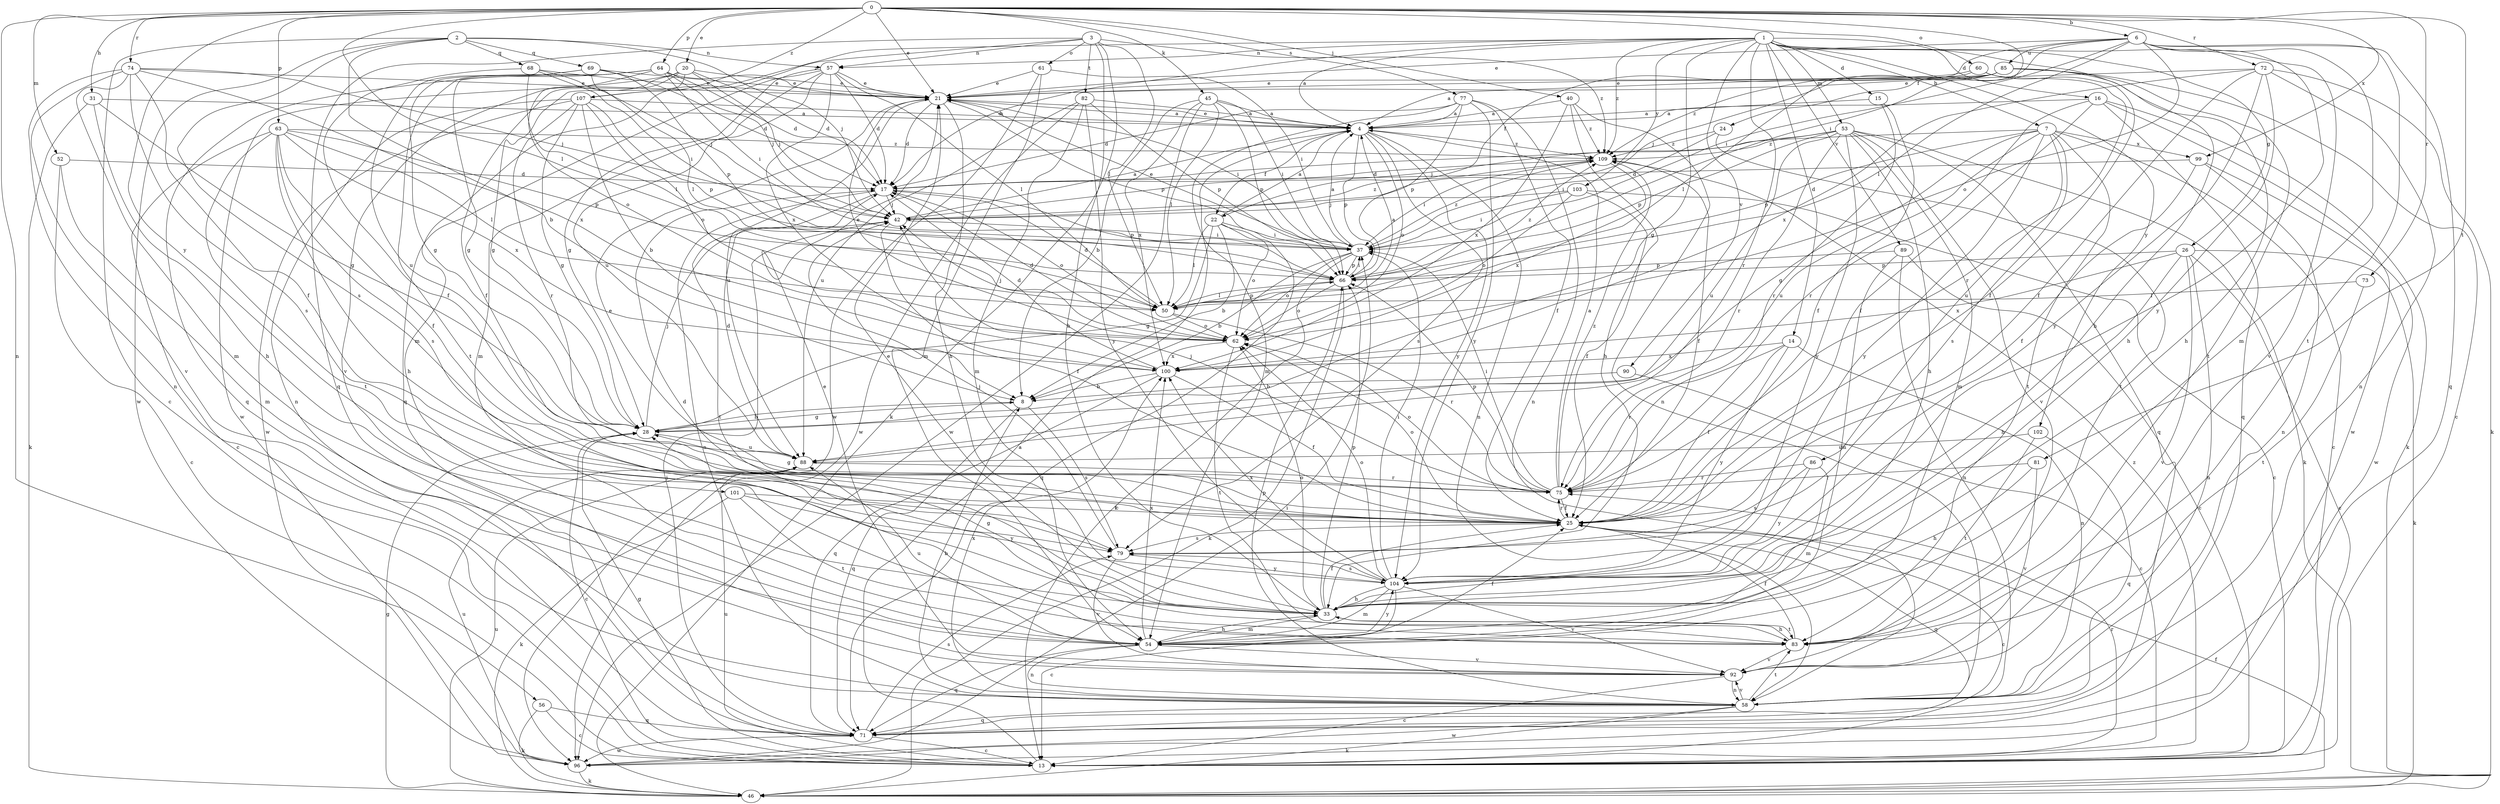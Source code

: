 strict digraph  {
0;
1;
2;
3;
4;
6;
7;
8;
13;
14;
15;
16;
17;
20;
21;
22;
24;
25;
26;
28;
31;
33;
37;
40;
42;
45;
46;
50;
52;
53;
54;
56;
57;
58;
60;
61;
62;
63;
64;
66;
68;
69;
71;
72;
73;
74;
75;
77;
79;
81;
82;
83;
85;
86;
88;
89;
90;
92;
96;
99;
100;
101;
102;
103;
104;
107;
109;
0 -> 6  [label=b];
0 -> 20  [label=e];
0 -> 21  [label=e];
0 -> 31  [label=h];
0 -> 37  [label=i];
0 -> 40  [label=j];
0 -> 45  [label=k];
0 -> 50  [label=l];
0 -> 52  [label=m];
0 -> 56  [label=n];
0 -> 60  [label=o];
0 -> 63  [label=p];
0 -> 64  [label=p];
0 -> 72  [label=r];
0 -> 73  [label=r];
0 -> 74  [label=r];
0 -> 77  [label=s];
0 -> 81  [label=t];
0 -> 99  [label=x];
0 -> 101  [label=y];
0 -> 107  [label=z];
1 -> 4  [label=a];
1 -> 7  [label=b];
1 -> 14  [label=d];
1 -> 15  [label=d];
1 -> 16  [label=d];
1 -> 17  [label=d];
1 -> 26  [label=g];
1 -> 28  [label=g];
1 -> 33  [label=h];
1 -> 53  [label=m];
1 -> 57  [label=n];
1 -> 75  [label=r];
1 -> 89  [label=v];
1 -> 90  [label=v];
1 -> 92  [label=v];
1 -> 102  [label=y];
1 -> 103  [label=y];
1 -> 107  [label=z];
1 -> 109  [label=z];
2 -> 8  [label=b];
2 -> 13  [label=c];
2 -> 42  [label=j];
2 -> 57  [label=n];
2 -> 68  [label=q];
2 -> 69  [label=q];
2 -> 79  [label=s];
2 -> 96  [label=w];
3 -> 33  [label=h];
3 -> 46  [label=k];
3 -> 50  [label=l];
3 -> 54  [label=m];
3 -> 57  [label=n];
3 -> 61  [label=o];
3 -> 71  [label=q];
3 -> 82  [label=t];
3 -> 109  [label=z];
4 -> 21  [label=e];
4 -> 22  [label=f];
4 -> 58  [label=n];
4 -> 62  [label=o];
4 -> 66  [label=p];
4 -> 79  [label=s];
4 -> 104  [label=y];
4 -> 109  [label=z];
6 -> 21  [label=e];
6 -> 22  [label=f];
6 -> 24  [label=f];
6 -> 37  [label=i];
6 -> 50  [label=l];
6 -> 54  [label=m];
6 -> 62  [label=o];
6 -> 71  [label=q];
6 -> 83  [label=t];
6 -> 85  [label=u];
6 -> 104  [label=y];
7 -> 13  [label=c];
7 -> 17  [label=d];
7 -> 28  [label=g];
7 -> 66  [label=p];
7 -> 79  [label=s];
7 -> 83  [label=t];
7 -> 86  [label=u];
7 -> 88  [label=u];
7 -> 99  [label=x];
7 -> 104  [label=y];
8 -> 28  [label=g];
8 -> 71  [label=q];
8 -> 79  [label=s];
13 -> 4  [label=a];
13 -> 28  [label=g];
13 -> 75  [label=r];
13 -> 88  [label=u];
13 -> 109  [label=z];
14 -> 25  [label=f];
14 -> 58  [label=n];
14 -> 75  [label=r];
14 -> 100  [label=x];
14 -> 104  [label=y];
15 -> 4  [label=a];
15 -> 25  [label=f];
15 -> 75  [label=r];
16 -> 4  [label=a];
16 -> 25  [label=f];
16 -> 46  [label=k];
16 -> 71  [label=q];
16 -> 75  [label=r];
16 -> 96  [label=w];
17 -> 42  [label=j];
17 -> 58  [label=n];
17 -> 62  [label=o];
17 -> 66  [label=p];
17 -> 83  [label=t];
20 -> 17  [label=d];
20 -> 21  [label=e];
20 -> 25  [label=f];
20 -> 28  [label=g];
20 -> 42  [label=j];
20 -> 92  [label=v];
20 -> 96  [label=w];
21 -> 4  [label=a];
21 -> 17  [label=d];
21 -> 33  [label=h];
21 -> 37  [label=i];
21 -> 66  [label=p];
21 -> 88  [label=u];
22 -> 4  [label=a];
22 -> 8  [label=b];
22 -> 28  [label=g];
22 -> 37  [label=i];
22 -> 50  [label=l];
22 -> 62  [label=o];
22 -> 71  [label=q];
24 -> 37  [label=i];
24 -> 83  [label=t];
24 -> 109  [label=z];
25 -> 13  [label=c];
25 -> 21  [label=e];
25 -> 62  [label=o];
25 -> 71  [label=q];
25 -> 75  [label=r];
25 -> 79  [label=s];
26 -> 13  [label=c];
26 -> 33  [label=h];
26 -> 46  [label=k];
26 -> 58  [label=n];
26 -> 66  [label=p];
26 -> 92  [label=v];
26 -> 100  [label=x];
28 -> 8  [label=b];
28 -> 13  [label=c];
28 -> 42  [label=j];
28 -> 88  [label=u];
31 -> 4  [label=a];
31 -> 28  [label=g];
31 -> 33  [label=h];
31 -> 46  [label=k];
33 -> 17  [label=d];
33 -> 21  [label=e];
33 -> 25  [label=f];
33 -> 28  [label=g];
33 -> 54  [label=m];
33 -> 62  [label=o];
33 -> 66  [label=p];
33 -> 83  [label=t];
37 -> 4  [label=a];
37 -> 8  [label=b];
37 -> 13  [label=c];
37 -> 21  [label=e];
37 -> 62  [label=o];
37 -> 66  [label=p];
37 -> 109  [label=z];
40 -> 4  [label=a];
40 -> 33  [label=h];
40 -> 58  [label=n];
40 -> 100  [label=x];
40 -> 109  [label=z];
42 -> 4  [label=a];
42 -> 25  [label=f];
42 -> 37  [label=i];
42 -> 109  [label=z];
45 -> 4  [label=a];
45 -> 8  [label=b];
45 -> 37  [label=i];
45 -> 50  [label=l];
45 -> 66  [label=p];
45 -> 96  [label=w];
45 -> 100  [label=x];
46 -> 25  [label=f];
46 -> 28  [label=g];
46 -> 88  [label=u];
50 -> 4  [label=a];
50 -> 17  [label=d];
50 -> 62  [label=o];
50 -> 66  [label=p];
50 -> 75  [label=r];
52 -> 13  [label=c];
52 -> 17  [label=d];
52 -> 54  [label=m];
53 -> 33  [label=h];
53 -> 42  [label=j];
53 -> 46  [label=k];
53 -> 54  [label=m];
53 -> 66  [label=p];
53 -> 71  [label=q];
53 -> 75  [label=r];
53 -> 88  [label=u];
53 -> 92  [label=v];
53 -> 104  [label=y];
53 -> 109  [label=z];
54 -> 25  [label=f];
54 -> 33  [label=h];
54 -> 58  [label=n];
54 -> 71  [label=q];
54 -> 88  [label=u];
54 -> 92  [label=v];
54 -> 100  [label=x];
54 -> 104  [label=y];
56 -> 13  [label=c];
56 -> 46  [label=k];
56 -> 71  [label=q];
57 -> 17  [label=d];
57 -> 21  [label=e];
57 -> 28  [label=g];
57 -> 50  [label=l];
57 -> 54  [label=m];
57 -> 71  [label=q];
57 -> 88  [label=u];
57 -> 100  [label=x];
58 -> 8  [label=b];
58 -> 46  [label=k];
58 -> 66  [label=p];
58 -> 71  [label=q];
58 -> 83  [label=t];
58 -> 92  [label=v];
58 -> 96  [label=w];
58 -> 100  [label=x];
60 -> 21  [label=e];
60 -> 25  [label=f];
60 -> 50  [label=l];
60 -> 75  [label=r];
61 -> 21  [label=e];
61 -> 37  [label=i];
61 -> 54  [label=m];
61 -> 96  [label=w];
62 -> 17  [label=d];
62 -> 21  [label=e];
62 -> 42  [label=j];
62 -> 83  [label=t];
62 -> 100  [label=x];
63 -> 13  [label=c];
63 -> 25  [label=f];
63 -> 33  [label=h];
63 -> 50  [label=l];
63 -> 66  [label=p];
63 -> 79  [label=s];
63 -> 83  [label=t];
63 -> 100  [label=x];
63 -> 109  [label=z];
64 -> 17  [label=d];
64 -> 21  [label=e];
64 -> 28  [label=g];
64 -> 37  [label=i];
64 -> 42  [label=j];
64 -> 62  [label=o];
64 -> 71  [label=q];
64 -> 83  [label=t];
66 -> 37  [label=i];
66 -> 46  [label=k];
66 -> 50  [label=l];
66 -> 62  [label=o];
66 -> 109  [label=z];
68 -> 21  [label=e];
68 -> 25  [label=f];
68 -> 37  [label=i];
68 -> 42  [label=j];
68 -> 50  [label=l];
69 -> 17  [label=d];
69 -> 21  [label=e];
69 -> 28  [label=g];
69 -> 50  [label=l];
69 -> 66  [label=p];
69 -> 88  [label=u];
71 -> 13  [label=c];
71 -> 42  [label=j];
71 -> 79  [label=s];
71 -> 96  [label=w];
72 -> 21  [label=e];
72 -> 25  [label=f];
72 -> 33  [label=h];
72 -> 46  [label=k];
72 -> 58  [label=n];
72 -> 100  [label=x];
72 -> 104  [label=y];
73 -> 50  [label=l];
73 -> 83  [label=t];
74 -> 21  [label=e];
74 -> 25  [label=f];
74 -> 42  [label=j];
74 -> 54  [label=m];
74 -> 58  [label=n];
74 -> 79  [label=s];
74 -> 92  [label=v];
74 -> 100  [label=x];
75 -> 4  [label=a];
75 -> 25  [label=f];
75 -> 28  [label=g];
75 -> 37  [label=i];
75 -> 42  [label=j];
75 -> 62  [label=o];
75 -> 66  [label=p];
75 -> 109  [label=z];
77 -> 4  [label=a];
77 -> 17  [label=d];
77 -> 25  [label=f];
77 -> 54  [label=m];
77 -> 58  [label=n];
77 -> 66  [label=p];
77 -> 104  [label=y];
79 -> 42  [label=j];
79 -> 92  [label=v];
79 -> 104  [label=y];
81 -> 33  [label=h];
81 -> 75  [label=r];
81 -> 92  [label=v];
82 -> 4  [label=a];
82 -> 54  [label=m];
82 -> 66  [label=p];
82 -> 88  [label=u];
82 -> 96  [label=w];
82 -> 104  [label=y];
83 -> 25  [label=f];
83 -> 33  [label=h];
83 -> 92  [label=v];
85 -> 4  [label=a];
85 -> 13  [label=c];
85 -> 21  [label=e];
85 -> 33  [label=h];
85 -> 42  [label=j];
85 -> 83  [label=t];
85 -> 109  [label=z];
86 -> 54  [label=m];
86 -> 75  [label=r];
86 -> 79  [label=s];
86 -> 104  [label=y];
88 -> 17  [label=d];
88 -> 75  [label=r];
89 -> 13  [label=c];
89 -> 54  [label=m];
89 -> 58  [label=n];
89 -> 66  [label=p];
90 -> 8  [label=b];
90 -> 13  [label=c];
92 -> 13  [label=c];
92 -> 21  [label=e];
92 -> 58  [label=n];
96 -> 37  [label=i];
96 -> 46  [label=k];
96 -> 88  [label=u];
99 -> 17  [label=d];
99 -> 25  [label=f];
99 -> 58  [label=n];
99 -> 96  [label=w];
100 -> 8  [label=b];
100 -> 17  [label=d];
100 -> 25  [label=f];
100 -> 71  [label=q];
101 -> 25  [label=f];
101 -> 46  [label=k];
101 -> 83  [label=t];
101 -> 104  [label=y];
102 -> 71  [label=q];
102 -> 83  [label=t];
102 -> 88  [label=u];
103 -> 13  [label=c];
103 -> 25  [label=f];
103 -> 37  [label=i];
103 -> 42  [label=j];
103 -> 62  [label=o];
104 -> 13  [label=c];
104 -> 33  [label=h];
104 -> 37  [label=i];
104 -> 54  [label=m];
104 -> 62  [label=o];
104 -> 79  [label=s];
104 -> 92  [label=v];
104 -> 100  [label=x];
107 -> 4  [label=a];
107 -> 8  [label=b];
107 -> 28  [label=g];
107 -> 58  [label=n];
107 -> 62  [label=o];
107 -> 66  [label=p];
107 -> 75  [label=r];
107 -> 96  [label=w];
109 -> 17  [label=d];
109 -> 25  [label=f];
109 -> 37  [label=i];
109 -> 100  [label=x];
}

